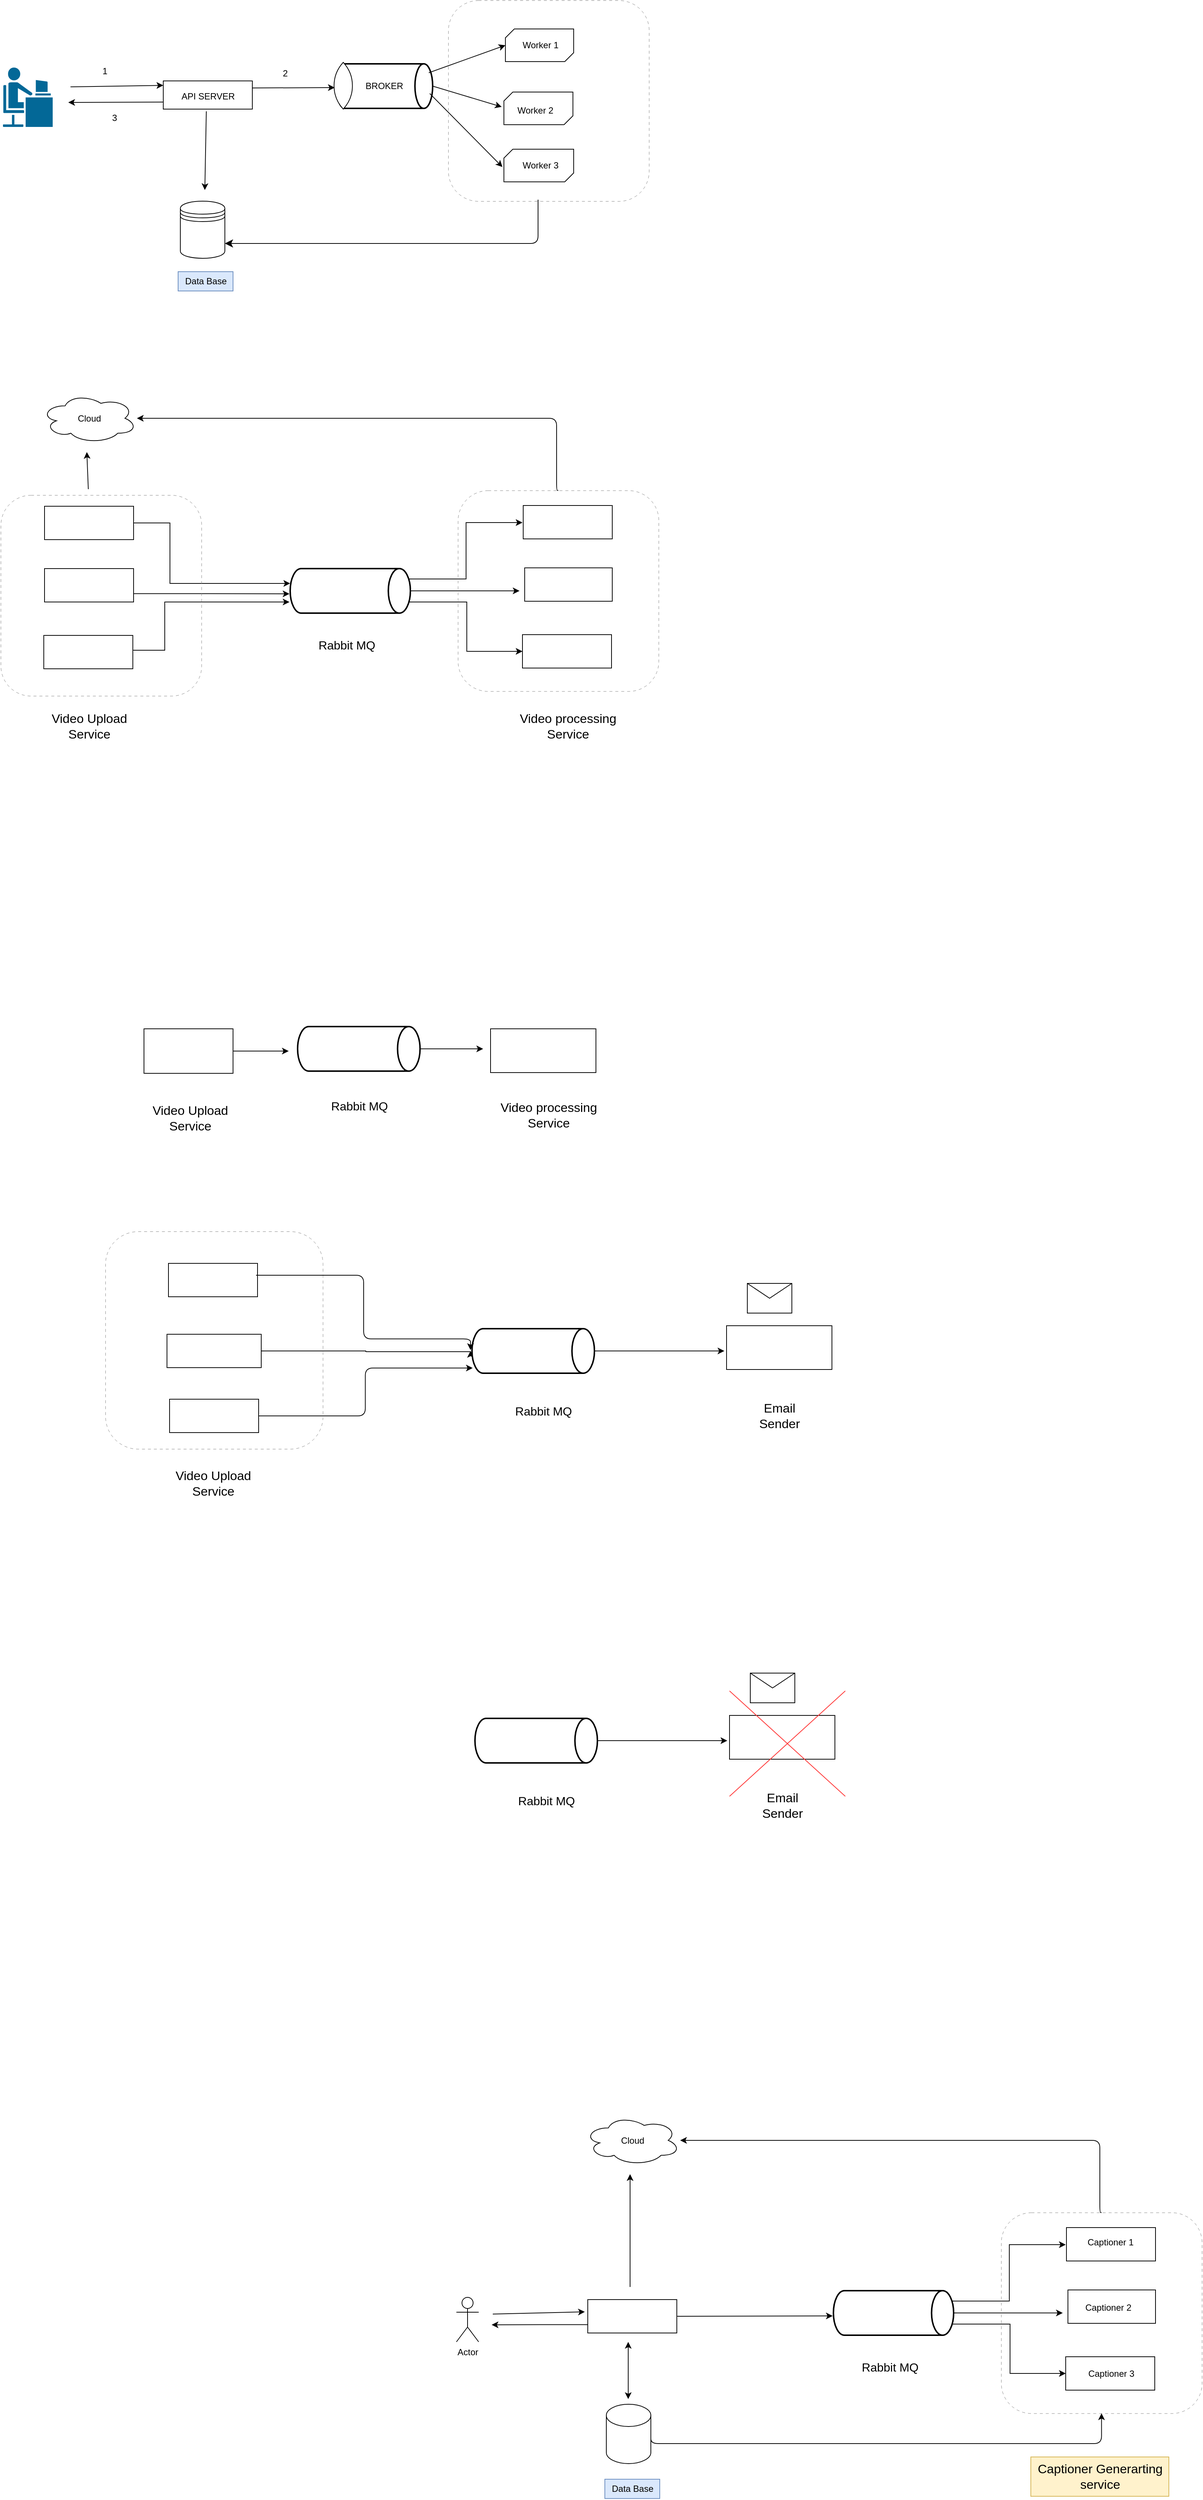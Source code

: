 <mxfile border="50" scale="3" compressed="false" locked="false" version="28.1.1">
  <diagram name="Blank" id="YmL12bMKpDGza6XwsDPr">
    <mxGraphModel dx="1586" dy="394" grid="0" gridSize="10" guides="1" tooltips="1" connect="1" arrows="1" fold="1" page="0" pageScale="1" pageWidth="827" pageHeight="1169" background="none" math="1" shadow="0">
      <root>
        <mxCell id="X5NqExCQtvZxIxQ7pmgY-0" />
        <mxCell id="1" parent="X5NqExCQtvZxIxQ7pmgY-0" />
        <mxCell id="fNnzluJHqWMeSiac2GFV-9" value="" style="rounded=0;whiteSpace=wrap;html=1;" vertex="1" parent="1">
          <mxGeometry x="87" y="654" width="120" height="38" as="geometry" />
        </mxCell>
        <mxCell id="fNnzluJHqWMeSiac2GFV-10" value="API SERVER" style="text;html=1;align=center;verticalAlign=middle;resizable=0;points=[];autosize=1;strokeColor=none;fillColor=none;" vertex="1" parent="1">
          <mxGeometry x="102" y="662" width="90" height="26" as="geometry" />
        </mxCell>
        <mxCell id="fNnzluJHqWMeSiac2GFV-12" value="" style="endArrow=classic;html=1;rounded=0;exitX=0;exitY=0.75;exitDx=0;exitDy=0;" edge="1" parent="1" source="fNnzluJHqWMeSiac2GFV-9">
          <mxGeometry width="50" height="50" relative="1" as="geometry">
            <mxPoint x="372" y="687" as="sourcePoint" />
            <mxPoint x="-41" y="683" as="targetPoint" />
          </mxGeometry>
        </mxCell>
        <mxCell id="fNnzluJHqWMeSiac2GFV-15" value="" style="endArrow=classic;html=1;rounded=0;entryX=0;entryY=0.5;entryDx=0;entryDy=0;" edge="1" parent="1">
          <mxGeometry width="50" height="50" relative="1" as="geometry">
            <mxPoint x="-38" y="662" as="sourcePoint" />
            <mxPoint x="87" y="660" as="targetPoint" />
          </mxGeometry>
        </mxCell>
        <mxCell id="fNnzluJHqWMeSiac2GFV-16" value="1" style="text;html=1;align=center;verticalAlign=middle;resizable=0;points=[];autosize=1;strokeColor=none;fillColor=none;" vertex="1" parent="1">
          <mxGeometry x="-5" y="628" width="25" height="26" as="geometry" />
        </mxCell>
        <mxCell id="fNnzluJHqWMeSiac2GFV-17" value="3" style="text;html=1;align=center;verticalAlign=middle;resizable=0;points=[];autosize=1;strokeColor=none;fillColor=none;" vertex="1" parent="1">
          <mxGeometry x="8" y="691" width="25" height="26" as="geometry" />
        </mxCell>
        <mxCell id="fNnzluJHqWMeSiac2GFV-20" value="" style="shape=mxgraph.cisco.people.androgenous_person;html=1;pointerEvents=1;dashed=0;fillColor=#036897;strokeColor=#ffffff;strokeWidth=2;verticalLabelPosition=bottom;verticalAlign=top;align=center;outlineConnect=0;" vertex="1" parent="1">
          <mxGeometry x="-130" y="635" width="69" height="82" as="geometry" />
        </mxCell>
        <mxCell id="fNnzluJHqWMeSiac2GFV-21" value="BROKER" style="strokeWidth=2;html=1;shape=mxgraph.flowchart.direct_data;whiteSpace=wrap;" vertex="1" parent="1">
          <mxGeometry x="320" y="631" width="130" height="60" as="geometry" />
        </mxCell>
        <mxCell id="fNnzluJHqWMeSiac2GFV-22" value="" style="whiteSpace=wrap;html=1;shape=mxgraph.basic.pointed_oval;fillStyle=solid;" vertex="1" parent="1">
          <mxGeometry x="313" y="629" width="33" height="63" as="geometry" />
        </mxCell>
        <mxCell id="fNnzluJHqWMeSiac2GFV-23" value="" style="endArrow=classic;html=1;rounded=0;exitX=1;exitY=0.25;exitDx=0;exitDy=0;" edge="1" parent="1" source="fNnzluJHqWMeSiac2GFV-9">
          <mxGeometry width="50" height="50" relative="1" as="geometry">
            <mxPoint x="362" y="512" as="sourcePoint" />
            <mxPoint x="318" y="663" as="targetPoint" />
          </mxGeometry>
        </mxCell>
        <mxCell id="fNnzluJHqWMeSiac2GFV-24" value="" style="verticalLabelPosition=bottom;verticalAlign=top;html=1;shape=mxgraph.basic.diag_snip_rect;dx=6;whiteSpace=wrap;" vertex="1" parent="1">
          <mxGeometry x="548" y="584" width="92" height="44" as="geometry" />
        </mxCell>
        <mxCell id="fNnzluJHqWMeSiac2GFV-26" value="" style="verticalLabelPosition=bottom;verticalAlign=top;html=1;shape=mxgraph.basic.diag_snip_rect;dx=6;whiteSpace=wrap;" vertex="1" parent="1">
          <mxGeometry x="546" y="746" width="94" height="44" as="geometry" />
        </mxCell>
        <mxCell id="fNnzluJHqWMeSiac2GFV-27" value="" style="verticalLabelPosition=bottom;verticalAlign=top;html=1;shape=mxgraph.basic.diag_snip_rect;dx=6;whiteSpace=wrap;" vertex="1" parent="1">
          <mxGeometry x="546" y="669" width="93" height="44" as="geometry" />
        </mxCell>
        <mxCell id="fNnzluJHqWMeSiac2GFV-29" value="" style="endArrow=classic;html=1;rounded=0;exitX=0.97;exitY=0.667;exitDx=0;exitDy=0;exitPerimeter=0;" edge="1" parent="1" source="fNnzluJHqWMeSiac2GFV-21">
          <mxGeometry width="50" height="50" relative="1" as="geometry">
            <mxPoint x="362" y="512" as="sourcePoint" />
            <mxPoint x="544" y="770" as="targetPoint" />
          </mxGeometry>
        </mxCell>
        <mxCell id="fNnzluJHqWMeSiac2GFV-30" value="" style="endArrow=classic;html=1;rounded=0;exitX=1;exitY=0.5;exitDx=0;exitDy=0;exitPerimeter=0;" edge="1" parent="1" source="fNnzluJHqWMeSiac2GFV-21">
          <mxGeometry width="50" height="50" relative="1" as="geometry">
            <mxPoint x="384" y="553" as="sourcePoint" />
            <mxPoint x="543" y="689" as="targetPoint" />
          </mxGeometry>
        </mxCell>
        <mxCell id="fNnzluJHqWMeSiac2GFV-31" value="" style="endArrow=classic;html=1;rounded=0;exitX=0.96;exitY=0.2;exitDx=0;exitDy=0;exitPerimeter=0;entryX=0;entryY=0.5;entryDx=0;entryDy=0;entryPerimeter=0;" edge="1" parent="1" source="fNnzluJHqWMeSiac2GFV-21" target="fNnzluJHqWMeSiac2GFV-24">
          <mxGeometry width="50" height="50" relative="1" as="geometry">
            <mxPoint x="384" y="553" as="sourcePoint" />
            <mxPoint x="434" y="503" as="targetPoint" />
          </mxGeometry>
        </mxCell>
        <mxCell id="fNnzluJHqWMeSiac2GFV-33" value="Worker 2" style="text;html=1;align=center;verticalAlign=middle;resizable=0;points=[];autosize=1;strokeColor=none;fillColor=none;" vertex="1" parent="1">
          <mxGeometry x="555" y="681" width="66" height="26" as="geometry" />
        </mxCell>
        <mxCell id="fNnzluJHqWMeSiac2GFV-34" value="Worker 3&lt;div&gt;&lt;br&gt;&lt;/div&gt;" style="text;html=1;align=center;verticalAlign=middle;resizable=0;points=[];autosize=1;strokeColor=none;fillColor=none;" vertex="1" parent="1">
          <mxGeometry x="561.5" y="754" width="66" height="41" as="geometry" />
        </mxCell>
        <mxCell id="fNnzluJHqWMeSiac2GFV-35" value="Worker 1" style="text;html=1;align=center;verticalAlign=middle;resizable=0;points=[];autosize=1;strokeColor=none;fillColor=none;" vertex="1" parent="1">
          <mxGeometry x="561.5" y="593" width="66" height="26" as="geometry" />
        </mxCell>
        <mxCell id="fNnzluJHqWMeSiac2GFV-37" value="2" style="text;html=1;align=center;verticalAlign=middle;resizable=0;points=[];autosize=1;strokeColor=none;fillColor=none;" vertex="1" parent="1">
          <mxGeometry x="238" y="631" width="25" height="26" as="geometry" />
        </mxCell>
        <mxCell id="fNnzluJHqWMeSiac2GFV-38" value="" style="endArrow=classic;html=1;rounded=0;" edge="1" parent="1">
          <mxGeometry width="50" height="50" relative="1" as="geometry">
            <mxPoint x="145" y="695" as="sourcePoint" />
            <mxPoint x="143" y="801" as="targetPoint" />
          </mxGeometry>
        </mxCell>
        <mxCell id="fNnzluJHqWMeSiac2GFV-39" value="" style="shape=datastore;whiteSpace=wrap;html=1;" vertex="1" parent="1">
          <mxGeometry x="110" y="816" width="60" height="77" as="geometry" />
        </mxCell>
        <mxCell id="fNnzluJHqWMeSiac2GFV-42" value="" style="edgeStyle=segmentEdgeStyle;endArrow=classic;html=1;curved=0;rounded=1;endSize=8;startSize=8;" edge="1" parent="1">
          <mxGeometry width="50" height="50" relative="1" as="geometry">
            <mxPoint x="592" y="814" as="sourcePoint" />
            <mxPoint x="170" y="873" as="targetPoint" />
            <Array as="points">
              <mxPoint x="592" y="814" />
              <mxPoint x="592" y="873" />
            </Array>
          </mxGeometry>
        </mxCell>
        <mxCell id="fNnzluJHqWMeSiac2GFV-49" value="Cloud" style="ellipse;shape=cloud;whiteSpace=wrap;html=1;align=center;" vertex="1" parent="1">
          <mxGeometry x="-77.5" y="1075" width="129" height="67" as="geometry" />
        </mxCell>
        <mxCell id="fNnzluJHqWMeSiac2GFV-52" value="" style="rounded=0;whiteSpace=wrap;html=1;" vertex="1" parent="1">
          <mxGeometry x="-73" y="1227" width="120" height="45" as="geometry" />
        </mxCell>
        <mxCell id="fNnzluJHqWMeSiac2GFV-67" style="edgeStyle=orthogonalEdgeStyle;rounded=0;orthogonalLoop=1;jettySize=auto;html=1;exitX=1;exitY=0.75;exitDx=0;exitDy=0;" edge="1" parent="1" source="fNnzluJHqWMeSiac2GFV-53">
          <mxGeometry relative="1" as="geometry">
            <mxPoint x="257" y="1345" as="targetPoint" />
          </mxGeometry>
        </mxCell>
        <mxCell id="fNnzluJHqWMeSiac2GFV-53" value="" style="rounded=0;whiteSpace=wrap;html=1;" vertex="1" parent="1">
          <mxGeometry x="-73" y="1311" width="120" height="45" as="geometry" />
        </mxCell>
        <mxCell id="fNnzluJHqWMeSiac2GFV-54" value="" style="rounded=0;whiteSpace=wrap;html=1;" vertex="1" parent="1">
          <mxGeometry x="-74" y="1401" width="120" height="45" as="geometry" />
        </mxCell>
        <mxCell id="fNnzluJHqWMeSiac2GFV-55" value="" style="endArrow=classic;html=1;rounded=0;" edge="1" parent="1">
          <mxGeometry width="50" height="50" relative="1" as="geometry">
            <mxPoint x="-14" y="1204" as="sourcePoint" />
            <mxPoint x="-16" y="1154" as="targetPoint" />
          </mxGeometry>
        </mxCell>
        <mxCell id="fNnzluJHqWMeSiac2GFV-59" value="&lt;font style=&quot;font-size: 17px;&quot;&gt;Video Upload&lt;/font&gt;&lt;div&gt;&lt;font style=&quot;font-size: 17px;&quot;&gt;Service&lt;/font&gt;&lt;/div&gt;" style="text;html=1;align=center;verticalAlign=middle;resizable=0;points=[];autosize=1;strokeColor=none;fillColor=none;" vertex="1" parent="1">
          <mxGeometry x="-73" y="1497" width="120" height="53" as="geometry" />
        </mxCell>
        <mxCell id="fNnzluJHqWMeSiac2GFV-76" style="edgeStyle=orthogonalEdgeStyle;rounded=0;orthogonalLoop=1;jettySize=auto;html=1;exitX=1;exitY=0.5;exitDx=0;exitDy=0;exitPerimeter=0;entryX=0;entryY=0.5;entryDx=0;entryDy=0;" edge="1" parent="1">
          <mxGeometry relative="1" as="geometry">
            <mxPoint x="419" y="1341.5" as="sourcePoint" />
            <mxPoint x="571" y="1249" as="targetPoint" />
            <Array as="points">
              <mxPoint x="406" y="1342" />
              <mxPoint x="406" y="1325" />
              <mxPoint x="495" y="1325" />
              <mxPoint x="495" y="1249" />
            </Array>
          </mxGeometry>
        </mxCell>
        <mxCell id="fNnzluJHqWMeSiac2GFV-78" style="edgeStyle=orthogonalEdgeStyle;rounded=0;orthogonalLoop=1;jettySize=auto;html=1;exitX=1;exitY=0.5;exitDx=0;exitDy=0;exitPerimeter=0;" edge="1" parent="1" source="fNnzluJHqWMeSiac2GFV-60">
          <mxGeometry relative="1" as="geometry">
            <mxPoint x="567" y="1341" as="targetPoint" />
          </mxGeometry>
        </mxCell>
        <mxCell id="fNnzluJHqWMeSiac2GFV-80" style="edgeStyle=orthogonalEdgeStyle;rounded=0;orthogonalLoop=1;jettySize=auto;html=1;exitX=1;exitY=0.5;exitDx=0;exitDy=0;exitPerimeter=0;entryX=0;entryY=0.5;entryDx=0;entryDy=0;" edge="1" parent="1" source="fNnzluJHqWMeSiac2GFV-60" target="fNnzluJHqWMeSiac2GFV-70">
          <mxGeometry relative="1" as="geometry">
            <Array as="points">
              <mxPoint x="411" y="1341" />
              <mxPoint x="411" y="1356" />
              <mxPoint x="496" y="1356" />
              <mxPoint x="496" y="1423" />
            </Array>
          </mxGeometry>
        </mxCell>
        <mxCell id="fNnzluJHqWMeSiac2GFV-60" value="" style="strokeWidth=2;html=1;shape=mxgraph.flowchart.direct_data;whiteSpace=wrap;" vertex="1" parent="1">
          <mxGeometry x="258" y="1311" width="162" height="60" as="geometry" />
        </mxCell>
        <mxCell id="fNnzluJHqWMeSiac2GFV-65" style="edgeStyle=orthogonalEdgeStyle;rounded=0;orthogonalLoop=1;jettySize=auto;html=1;exitX=1;exitY=0.5;exitDx=0;exitDy=0;entryX=-0.006;entryY=0.75;entryDx=0;entryDy=0;entryPerimeter=0;" edge="1" parent="1" source="fNnzluJHqWMeSiac2GFV-54" target="fNnzluJHqWMeSiac2GFV-60">
          <mxGeometry relative="1" as="geometry">
            <Array as="points">
              <mxPoint x="46" y="1421" />
              <mxPoint x="89" y="1421" />
              <mxPoint x="89" y="1356" />
            </Array>
          </mxGeometry>
        </mxCell>
        <mxCell id="fNnzluJHqWMeSiac2GFV-66" style="edgeStyle=orthogonalEdgeStyle;rounded=0;orthogonalLoop=1;jettySize=auto;html=1;exitX=1;exitY=0.5;exitDx=0;exitDy=0;entryX=0;entryY=0.333;entryDx=0;entryDy=0;entryPerimeter=0;" edge="1" parent="1" source="fNnzluJHqWMeSiac2GFV-52" target="fNnzluJHqWMeSiac2GFV-60">
          <mxGeometry relative="1" as="geometry">
            <Array as="points">
              <mxPoint x="96" y="1250" />
              <mxPoint x="96" y="1331" />
            </Array>
          </mxGeometry>
        </mxCell>
        <mxCell id="fNnzluJHqWMeSiac2GFV-68" value="" style="rounded=0;whiteSpace=wrap;html=1;" vertex="1" parent="1">
          <mxGeometry x="572" y="1226" width="120" height="45" as="geometry" />
        </mxCell>
        <mxCell id="fNnzluJHqWMeSiac2GFV-69" value="" style="rounded=0;whiteSpace=wrap;html=1;" vertex="1" parent="1">
          <mxGeometry x="574" y="1310" width="118" height="45" as="geometry" />
        </mxCell>
        <mxCell id="fNnzluJHqWMeSiac2GFV-70" value="" style="rounded=0;whiteSpace=wrap;html=1;" vertex="1" parent="1">
          <mxGeometry x="571" y="1400" width="120" height="45" as="geometry" />
        </mxCell>
        <mxCell id="fNnzluJHqWMeSiac2GFV-81" value="&lt;font style=&quot;font-size: 17px;&quot;&gt;Video processing&lt;/font&gt;&lt;div&gt;&lt;font style=&quot;font-size: 17px;&quot;&gt;Service&lt;/font&gt;&lt;/div&gt;" style="text;html=1;align=center;verticalAlign=middle;resizable=0;points=[];autosize=1;strokeColor=none;fillColor=none;" vertex="1" parent="1">
          <mxGeometry x="558" y="1497" width="148" height="53" as="geometry" />
        </mxCell>
        <mxCell id="fNnzluJHqWMeSiac2GFV-82" value="" style="whiteSpace=wrap;html=1;aspect=fixed;dashed=1;dashPattern=8 8;strokeWidth=0.5;gradientColor=none;fillColor=none;strokeColor=#828282;rounded=1;" vertex="1" parent="1">
          <mxGeometry x="-132" y="1212" width="270.5" height="270.5" as="geometry" />
        </mxCell>
        <mxCell id="fNnzluJHqWMeSiac2GFV-88" style="rounded=1;orthogonalLoop=1;jettySize=auto;html=1;exitX=0.5;exitY=0;exitDx=0;exitDy=0;edgeStyle=elbowEdgeStyle;curved=0;" edge="1" parent="1" source="fNnzluJHqWMeSiac2GFV-83" target="fNnzluJHqWMeSiac2GFV-49">
          <mxGeometry relative="1" as="geometry">
            <mxPoint x="214" y="1034" as="targetPoint" />
            <Array as="points">
              <mxPoint x="617" y="1184" />
            </Array>
          </mxGeometry>
        </mxCell>
        <mxCell id="fNnzluJHqWMeSiac2GFV-83" value="" style="whiteSpace=wrap;html=1;aspect=fixed;dashed=1;dashPattern=8 8;strokeWidth=0.5;gradientColor=none;fillColor=none;strokeColor=#828282;rounded=1;" vertex="1" parent="1">
          <mxGeometry x="484" y="1205.75" width="270.5" height="270.5" as="geometry" />
        </mxCell>
        <mxCell id="fNnzluJHqWMeSiac2GFV-84" value="" style="whiteSpace=wrap;html=1;aspect=fixed;dashed=1;dashPattern=8 8;strokeWidth=0.5;gradientColor=none;fillColor=none;strokeColor=#828282;glass=0;rounded=1;shadow=0;" vertex="1" parent="1">
          <mxGeometry x="471" y="545.5" width="270.5" height="270.5" as="geometry" />
        </mxCell>
        <mxCell id="fNnzluJHqWMeSiac2GFV-89" value="Rabbit MQ" style="text;html=1;align=center;verticalAlign=middle;resizable=0;points=[];autosize=1;strokeColor=none;fillColor=none;fontSize=16;" vertex="1" parent="1">
          <mxGeometry x="287" y="1398" width="94" height="31" as="geometry" />
        </mxCell>
        <mxCell id="fNnzluJHqWMeSiac2GFV-90" value="" style="rounded=0;whiteSpace=wrap;html=1;" vertex="1" parent="1">
          <mxGeometry x="528" y="1931" width="142" height="59" as="geometry" />
        </mxCell>
        <mxCell id="fNnzluJHqWMeSiac2GFV-94" style="edgeStyle=orthogonalEdgeStyle;rounded=0;orthogonalLoop=1;jettySize=auto;html=1;exitX=1;exitY=0.5;exitDx=0;exitDy=0;" edge="1" parent="1" source="fNnzluJHqWMeSiac2GFV-91">
          <mxGeometry relative="1" as="geometry">
            <mxPoint x="256" y="1961" as="targetPoint" />
          </mxGeometry>
        </mxCell>
        <mxCell id="fNnzluJHqWMeSiac2GFV-91" value="" style="rounded=0;whiteSpace=wrap;html=1;" vertex="1" parent="1">
          <mxGeometry x="61" y="1931" width="120" height="60" as="geometry" />
        </mxCell>
        <mxCell id="fNnzluJHqWMeSiac2GFV-95" style="edgeStyle=orthogonalEdgeStyle;rounded=0;orthogonalLoop=1;jettySize=auto;html=1;exitX=1;exitY=0.5;exitDx=0;exitDy=0;exitPerimeter=0;" edge="1" parent="1" source="fNnzluJHqWMeSiac2GFV-93">
          <mxGeometry relative="1" as="geometry">
            <mxPoint x="518" y="1958" as="targetPoint" />
          </mxGeometry>
        </mxCell>
        <mxCell id="fNnzluJHqWMeSiac2GFV-93" value="" style="strokeWidth=2;html=1;shape=mxgraph.flowchart.direct_data;whiteSpace=wrap;" vertex="1" parent="1">
          <mxGeometry x="268" y="1928" width="165" height="60" as="geometry" />
        </mxCell>
        <mxCell id="fNnzluJHqWMeSiac2GFV-96" value="&lt;font style=&quot;font-size: 17px;&quot;&gt;Video Upload&lt;/font&gt;&lt;div&gt;&lt;font style=&quot;font-size: 17px;&quot;&gt;Service&lt;/font&gt;&lt;/div&gt;" style="text;html=1;align=center;verticalAlign=middle;resizable=0;points=[];autosize=1;strokeColor=none;fillColor=none;" vertex="1" parent="1">
          <mxGeometry x="63" y="2025" width="120" height="53" as="geometry" />
        </mxCell>
        <mxCell id="fNnzluJHqWMeSiac2GFV-97" value="&lt;font style=&quot;font-size: 17px;&quot;&gt;Video processing&lt;/font&gt;&lt;div&gt;&lt;font style=&quot;font-size: 17px;&quot;&gt;Service&lt;/font&gt;&lt;/div&gt;" style="text;html=1;align=center;verticalAlign=middle;resizable=0;points=[];autosize=1;strokeColor=none;fillColor=none;" vertex="1" parent="1">
          <mxGeometry x="532.25" y="2021" width="148" height="53" as="geometry" />
        </mxCell>
        <mxCell id="fNnzluJHqWMeSiac2GFV-99" value="" style="rounded=0;whiteSpace=wrap;html=1;" vertex="1" parent="1">
          <mxGeometry x="94" y="2247" width="120" height="45" as="geometry" />
        </mxCell>
        <mxCell id="fNnzluJHqWMeSiac2GFV-106" style="edgeStyle=orthogonalEdgeStyle;rounded=0;orthogonalLoop=1;jettySize=auto;html=1;exitX=1;exitY=0.5;exitDx=0;exitDy=0;" edge="1" parent="1" source="fNnzluJHqWMeSiac2GFV-100">
          <mxGeometry relative="1" as="geometry">
            <mxPoint x="501" y="2365" as="targetPoint" />
            <Array as="points">
              <mxPoint x="360" y="2365" />
              <mxPoint x="360" y="2366" />
            </Array>
          </mxGeometry>
        </mxCell>
        <mxCell id="fNnzluJHqWMeSiac2GFV-100" value="" style="rounded=0;whiteSpace=wrap;html=1;" vertex="1" parent="1">
          <mxGeometry x="92" y="2342.5" width="127" height="45" as="geometry" />
        </mxCell>
        <mxCell id="fNnzluJHqWMeSiac2GFV-101" value="" style="rounded=0;whiteSpace=wrap;html=1;" vertex="1" parent="1">
          <mxGeometry x="95.5" y="2430" width="120" height="45" as="geometry" />
        </mxCell>
        <mxCell id="fNnzluJHqWMeSiac2GFV-102" value="&lt;font style=&quot;font-size: 17px;&quot;&gt;Video Upload&lt;/font&gt;&lt;div&gt;&lt;font style=&quot;font-size: 17px;&quot;&gt;Service&lt;/font&gt;&lt;/div&gt;" style="text;html=1;align=center;verticalAlign=middle;resizable=0;points=[];autosize=1;strokeColor=none;fillColor=none;" vertex="1" parent="1">
          <mxGeometry x="94" y="2517" width="120" height="53" as="geometry" />
        </mxCell>
        <mxCell id="fNnzluJHqWMeSiac2GFV-103" value="" style="whiteSpace=wrap;html=1;aspect=fixed;dashed=1;dashPattern=8 8;strokeWidth=0.5;gradientColor=none;fillColor=none;strokeColor=#828282;rounded=1;" vertex="1" parent="1">
          <mxGeometry x="9" y="2204" width="293" height="293" as="geometry" />
        </mxCell>
        <mxCell id="fNnzluJHqWMeSiac2GFV-109" style="edgeStyle=orthogonalEdgeStyle;rounded=1;orthogonalLoop=1;jettySize=auto;html=1;exitX=1;exitY=0.5;exitDx=0;exitDy=0;exitPerimeter=0;curved=0;" edge="1" parent="1" source="fNnzluJHqWMeSiac2GFV-104">
          <mxGeometry relative="1" as="geometry">
            <mxPoint x="843" y="2365" as="targetPoint" />
          </mxGeometry>
        </mxCell>
        <mxCell id="fNnzluJHqWMeSiac2GFV-104" value="" style="strokeWidth=2;html=1;shape=mxgraph.flowchart.direct_data;whiteSpace=wrap;" vertex="1" parent="1">
          <mxGeometry x="503" y="2335" width="165" height="60" as="geometry" />
        </mxCell>
        <mxCell id="fNnzluJHqWMeSiac2GFV-105" style="edgeStyle=orthogonalEdgeStyle;rounded=1;orthogonalLoop=1;jettySize=auto;html=1;exitX=1;exitY=0.25;exitDx=0;exitDy=0;entryX=0;entryY=0.4;entryDx=0;entryDy=0;entryPerimeter=0;curved=0;" edge="1" parent="1">
          <mxGeometry relative="1" as="geometry">
            <mxPoint x="212" y="2263" as="sourcePoint" />
            <mxPoint x="501" y="2363.75" as="targetPoint" />
            <Array as="points">
              <mxPoint x="357" y="2262.75" />
              <mxPoint x="357" y="2348.75" />
              <mxPoint x="501" y="2348.75" />
            </Array>
          </mxGeometry>
        </mxCell>
        <mxCell id="fNnzluJHqWMeSiac2GFV-107" style="edgeStyle=orthogonalEdgeStyle;rounded=1;orthogonalLoop=1;jettySize=auto;html=1;exitX=1;exitY=0.5;exitDx=0;exitDy=0;entryX=0.006;entryY=0.883;entryDx=0;entryDy=0;entryPerimeter=0;curved=0;" edge="1" parent="1" source="fNnzluJHqWMeSiac2GFV-101" target="fNnzluJHqWMeSiac2GFV-104">
          <mxGeometry relative="1" as="geometry" />
        </mxCell>
        <mxCell id="fNnzluJHqWMeSiac2GFV-108" value="" style="rounded=0;whiteSpace=wrap;html=1;" vertex="1" parent="1">
          <mxGeometry x="846" y="2331" width="142" height="59" as="geometry" />
        </mxCell>
        <mxCell id="fNnzluJHqWMeSiac2GFV-112" value="" style="shape=message;html=1;html=1;outlineConnect=0;labelPosition=center;verticalLabelPosition=bottom;align=center;verticalAlign=top;" vertex="1" parent="1">
          <mxGeometry x="874" y="2274" width="60" height="40" as="geometry" />
        </mxCell>
        <mxCell id="fNnzluJHqWMeSiac2GFV-113" value="&lt;span style=&quot;font-size: 17px;&quot;&gt;Email&lt;/span&gt;&lt;div&gt;&lt;span style=&quot;font-size: 17px;&quot;&gt;Sender&lt;/span&gt;&lt;/div&gt;" style="text;html=1;align=center;verticalAlign=middle;resizable=0;points=[];autosize=1;strokeColor=none;fillColor=none;" vertex="1" parent="1">
          <mxGeometry x="880.5" y="2426" width="73" height="53" as="geometry" />
        </mxCell>
        <mxCell id="fNnzluJHqWMeSiac2GFV-114" value="Rabbit MQ" style="text;html=1;align=center;verticalAlign=middle;resizable=0;points=[];autosize=1;strokeColor=none;fillColor=none;fontSize=16;" vertex="1" parent="1">
          <mxGeometry x="303.5" y="2019" width="94" height="31" as="geometry" />
        </mxCell>
        <mxCell id="fNnzluJHqWMeSiac2GFV-115" value="Rabbit MQ" style="text;html=1;align=center;verticalAlign=middle;resizable=0;points=[];autosize=1;strokeColor=none;fillColor=none;fontSize=16;" vertex="1" parent="1">
          <mxGeometry x="552" y="2430" width="94" height="31" as="geometry" />
        </mxCell>
        <mxCell id="fNnzluJHqWMeSiac2GFV-122" style="edgeStyle=orthogonalEdgeStyle;rounded=1;orthogonalLoop=1;jettySize=auto;html=1;exitX=1;exitY=0.5;exitDx=0;exitDy=0;exitPerimeter=0;curved=0;" edge="1" parent="1" source="fNnzluJHqWMeSiac2GFV-123">
          <mxGeometry relative="1" as="geometry">
            <mxPoint x="847" y="2890" as="targetPoint" />
          </mxGeometry>
        </mxCell>
        <mxCell id="fNnzluJHqWMeSiac2GFV-123" value="" style="strokeWidth=2;html=1;shape=mxgraph.flowchart.direct_data;whiteSpace=wrap;" vertex="1" parent="1">
          <mxGeometry x="507" y="2860" width="165" height="60" as="geometry" />
        </mxCell>
        <mxCell id="fNnzluJHqWMeSiac2GFV-124" value="" style="rounded=0;whiteSpace=wrap;html=1;gradientColor=none;fillColor=none;" vertex="1" parent="1">
          <mxGeometry x="850" y="2856" width="142" height="59" as="geometry" />
        </mxCell>
        <mxCell id="fNnzluJHqWMeSiac2GFV-125" value="" style="shape=message;html=1;html=1;outlineConnect=0;labelPosition=center;verticalLabelPosition=bottom;align=center;verticalAlign=top;" vertex="1" parent="1">
          <mxGeometry x="878" y="2799" width="60" height="40" as="geometry" />
        </mxCell>
        <mxCell id="fNnzluJHqWMeSiac2GFV-126" value="&lt;span style=&quot;font-size: 17px;&quot;&gt;Email&lt;/span&gt;&lt;div&gt;&lt;span style=&quot;font-size: 17px;&quot;&gt;Sender&lt;/span&gt;&lt;/div&gt;" style="text;html=1;align=center;verticalAlign=middle;resizable=0;points=[];autosize=1;strokeColor=none;fillColor=none;" vertex="1" parent="1">
          <mxGeometry x="884.5" y="2951" width="73" height="53" as="geometry" />
        </mxCell>
        <mxCell id="fNnzluJHqWMeSiac2GFV-127" value="Rabbit MQ" style="text;html=1;align=center;verticalAlign=middle;resizable=0;points=[];autosize=1;strokeColor=none;fillColor=none;fontSize=16;" vertex="1" parent="1">
          <mxGeometry x="556" y="2955" width="94" height="31" as="geometry" />
        </mxCell>
        <mxCell id="fNnzluJHqWMeSiac2GFV-129" value="" style="shape=mxgraph.sysml.x;strokeColor=#FF3333;" vertex="1" parent="1">
          <mxGeometry x="850" y="2823" width="156" height="142" as="geometry" />
        </mxCell>
        <mxCell id="fNnzluJHqWMeSiac2GFV-132" value="Cloud" style="ellipse;shape=cloud;whiteSpace=wrap;html=1;align=center;" vertex="1" parent="1">
          <mxGeometry x="654.5" y="3395" width="129" height="67" as="geometry" />
        </mxCell>
        <mxCell id="fNnzluJHqWMeSiac2GFV-134" style="edgeStyle=orthogonalEdgeStyle;rounded=0;orthogonalLoop=1;jettySize=auto;html=1;exitX=1;exitY=0.5;exitDx=0;exitDy=0;" edge="1" parent="1" source="fNnzluJHqWMeSiac2GFV-135">
          <mxGeometry relative="1" as="geometry">
            <mxPoint x="989" y="3665" as="targetPoint" />
            <mxPoint x="777" y="3645" as="sourcePoint" />
          </mxGeometry>
        </mxCell>
        <mxCell id="fNnzluJHqWMeSiac2GFV-156" style="edgeStyle=orthogonalEdgeStyle;rounded=0;orthogonalLoop=1;jettySize=auto;html=1;exitX=0;exitY=0.75;exitDx=0;exitDy=0;" edge="1" parent="1" source="fNnzluJHqWMeSiac2GFV-135">
          <mxGeometry relative="1" as="geometry">
            <mxPoint x="529.5" y="3677" as="targetPoint" />
          </mxGeometry>
        </mxCell>
        <mxCell id="fNnzluJHqWMeSiac2GFV-135" value="" style="rounded=0;whiteSpace=wrap;html=1;" vertex="1" parent="1">
          <mxGeometry x="659" y="3643" width="120" height="45" as="geometry" />
        </mxCell>
        <mxCell id="fNnzluJHqWMeSiac2GFV-137" value="" style="endArrow=classic;html=1;rounded=0;" edge="1" parent="1">
          <mxGeometry width="50" height="50" relative="1" as="geometry">
            <mxPoint x="716" y="3626" as="sourcePoint" />
            <mxPoint x="716" y="3474" as="targetPoint" />
          </mxGeometry>
        </mxCell>
        <mxCell id="fNnzluJHqWMeSiac2GFV-139" style="edgeStyle=orthogonalEdgeStyle;rounded=0;orthogonalLoop=1;jettySize=auto;html=1;exitX=1;exitY=0.5;exitDx=0;exitDy=0;exitPerimeter=0;entryX=0;entryY=0.5;entryDx=0;entryDy=0;" edge="1" parent="1">
          <mxGeometry relative="1" as="geometry">
            <mxPoint x="1151" y="3661.5" as="sourcePoint" />
            <mxPoint x="1303" y="3569" as="targetPoint" />
            <Array as="points">
              <mxPoint x="1138" y="3662" />
              <mxPoint x="1138" y="3645" />
              <mxPoint x="1227" y="3645" />
              <mxPoint x="1227" y="3569" />
            </Array>
          </mxGeometry>
        </mxCell>
        <mxCell id="fNnzluJHqWMeSiac2GFV-140" style="edgeStyle=orthogonalEdgeStyle;rounded=0;orthogonalLoop=1;jettySize=auto;html=1;exitX=1;exitY=0.5;exitDx=0;exitDy=0;exitPerimeter=0;" edge="1" parent="1" source="fNnzluJHqWMeSiac2GFV-142">
          <mxGeometry relative="1" as="geometry">
            <mxPoint x="1299" y="3661" as="targetPoint" />
          </mxGeometry>
        </mxCell>
        <mxCell id="fNnzluJHqWMeSiac2GFV-141" style="edgeStyle=orthogonalEdgeStyle;rounded=0;orthogonalLoop=1;jettySize=auto;html=1;exitX=1;exitY=0.5;exitDx=0;exitDy=0;exitPerimeter=0;entryX=0;entryY=0.5;entryDx=0;entryDy=0;" edge="1" parent="1" source="fNnzluJHqWMeSiac2GFV-142" target="fNnzluJHqWMeSiac2GFV-147">
          <mxGeometry relative="1" as="geometry">
            <Array as="points">
              <mxPoint x="1143" y="3661" />
              <mxPoint x="1143" y="3676" />
              <mxPoint x="1228" y="3676" />
              <mxPoint x="1228" y="3743" />
            </Array>
          </mxGeometry>
        </mxCell>
        <mxCell id="fNnzluJHqWMeSiac2GFV-142" value="" style="strokeWidth=2;html=1;shape=mxgraph.flowchart.direct_data;whiteSpace=wrap;" vertex="1" parent="1">
          <mxGeometry x="990" y="3631" width="162" height="60" as="geometry" />
        </mxCell>
        <mxCell id="fNnzluJHqWMeSiac2GFV-145" value="" style="rounded=0;whiteSpace=wrap;html=1;" vertex="1" parent="1">
          <mxGeometry x="1304" y="3546" width="120" height="45" as="geometry" />
        </mxCell>
        <mxCell id="fNnzluJHqWMeSiac2GFV-146" value="" style="rounded=0;whiteSpace=wrap;html=1;" vertex="1" parent="1">
          <mxGeometry x="1306" y="3630" width="118" height="45" as="geometry" />
        </mxCell>
        <mxCell id="fNnzluJHqWMeSiac2GFV-147" value="" style="rounded=0;whiteSpace=wrap;html=1;" vertex="1" parent="1">
          <mxGeometry x="1303" y="3720" width="120" height="45" as="geometry" />
        </mxCell>
        <mxCell id="fNnzluJHqWMeSiac2GFV-148" value="&lt;span style=&quot;font-size: 17px;&quot;&gt;Captioner Generarting&lt;/span&gt;&lt;div&gt;&lt;span style=&quot;font-size: 17px;&quot;&gt;service&lt;/span&gt;&lt;/div&gt;" style="text;html=1;align=center;verticalAlign=middle;resizable=0;points=[];autosize=1;strokeColor=#d6b656;fillColor=#fff2cc;" vertex="1" parent="1">
          <mxGeometry x="1256" y="3855" width="186" height="53" as="geometry" />
        </mxCell>
        <mxCell id="fNnzluJHqWMeSiac2GFV-150" style="rounded=1;orthogonalLoop=1;jettySize=auto;html=1;exitX=0.5;exitY=0;exitDx=0;exitDy=0;edgeStyle=elbowEdgeStyle;curved=0;" edge="1" parent="1" source="fNnzluJHqWMeSiac2GFV-151" target="fNnzluJHqWMeSiac2GFV-132">
          <mxGeometry relative="1" as="geometry">
            <mxPoint x="946" y="3354" as="targetPoint" />
            <Array as="points">
              <mxPoint x="1349" y="3504" />
            </Array>
          </mxGeometry>
        </mxCell>
        <mxCell id="fNnzluJHqWMeSiac2GFV-151" value="" style="whiteSpace=wrap;html=1;aspect=fixed;dashed=1;dashPattern=8 8;strokeWidth=0.5;gradientColor=none;fillColor=none;strokeColor=#828282;rounded=1;" vertex="1" parent="1">
          <mxGeometry x="1216" y="3525.75" width="270.5" height="270.5" as="geometry" />
        </mxCell>
        <mxCell id="fNnzluJHqWMeSiac2GFV-152" value="Rabbit MQ" style="text;html=1;align=center;verticalAlign=middle;resizable=0;points=[];autosize=1;strokeColor=none;fillColor=none;fontSize=16;" vertex="1" parent="1">
          <mxGeometry x="1019" y="3718" width="94" height="31" as="geometry" />
        </mxCell>
        <mxCell id="fNnzluJHqWMeSiac2GFV-153" value="Actor" style="shape=umlActor;verticalLabelPosition=bottom;verticalAlign=top;html=1;outlineConnect=0;" vertex="1" parent="1">
          <mxGeometry x="482" y="3640" width="30" height="60" as="geometry" />
        </mxCell>
        <mxCell id="fNnzluJHqWMeSiac2GFV-154" value="" style="endArrow=classic;html=1;rounded=0;" edge="1" parent="1">
          <mxGeometry width="50" height="50" relative="1" as="geometry">
            <mxPoint x="531" y="3662.5" as="sourcePoint" />
            <mxPoint x="655" y="3659.5" as="targetPoint" />
          </mxGeometry>
        </mxCell>
        <mxCell id="fNnzluJHqWMeSiac2GFV-158" style="edgeStyle=orthogonalEdgeStyle;rounded=1;orthogonalLoop=1;jettySize=auto;html=1;exitX=1;exitY=0.5;exitDx=0;exitDy=0;exitPerimeter=0;entryX=0.5;entryY=1;entryDx=0;entryDy=0;curved=0;" edge="1" parent="1" source="fNnzluJHqWMeSiac2GFV-157" target="fNnzluJHqWMeSiac2GFV-151">
          <mxGeometry relative="1" as="geometry">
            <Array as="points">
              <mxPoint x="744" y="3837" />
              <mxPoint x="1351" y="3837" />
            </Array>
          </mxGeometry>
        </mxCell>
        <mxCell id="fNnzluJHqWMeSiac2GFV-157" value="" style="shape=cylinder3;whiteSpace=wrap;html=1;boundedLbl=1;backgroundOutline=1;size=15;" vertex="1" parent="1">
          <mxGeometry x="684" y="3784" width="60" height="80" as="geometry" />
        </mxCell>
        <mxCell id="fNnzluJHqWMeSiac2GFV-159" value="" style="endArrow=classic;startArrow=classic;html=1;rounded=0;" edge="1" parent="1">
          <mxGeometry width="50" height="50" relative="1" as="geometry">
            <mxPoint x="713.5" y="3777" as="sourcePoint" />
            <mxPoint x="713.5" y="3700" as="targetPoint" />
          </mxGeometry>
        </mxCell>
        <mxCell id="fNnzluJHqWMeSiac2GFV-163" value="Captioner 1&lt;div&gt;&lt;br&gt;&lt;/div&gt;" style="text;html=1;align=center;verticalAlign=middle;whiteSpace=wrap;rounded=0;" vertex="1" parent="1">
          <mxGeometry x="1317.5" y="3558" width="91" height="30" as="geometry" />
        </mxCell>
        <mxCell id="fNnzluJHqWMeSiac2GFV-164" value="Captioner 3" style="text;html=1;align=center;verticalAlign=middle;whiteSpace=wrap;rounded=0;" vertex="1" parent="1">
          <mxGeometry x="1318.5" y="3727.5" width="91" height="30" as="geometry" />
        </mxCell>
        <mxCell id="fNnzluJHqWMeSiac2GFV-165" value="Captioner 2&lt;div&gt;&lt;br&gt;&lt;/div&gt;" style="text;html=1;align=center;verticalAlign=middle;whiteSpace=wrap;rounded=0;" vertex="1" parent="1">
          <mxGeometry x="1315" y="3646" width="91" height="30" as="geometry" />
        </mxCell>
        <mxCell id="fNnzluJHqWMeSiac2GFV-166" value="Data Base" style="text;html=1;align=center;verticalAlign=middle;resizable=0;points=[];autosize=1;strokeColor=#6c8ebf;fillColor=#dae8fc;" vertex="1" parent="1">
          <mxGeometry x="682" y="3885" width="74" height="26" as="geometry" />
        </mxCell>
        <mxCell id="fNnzluJHqWMeSiac2GFV-167" value="Data Base" style="text;html=1;align=center;verticalAlign=middle;resizable=0;points=[];autosize=1;strokeColor=#6c8ebf;fillColor=#dae8fc;" vertex="1" parent="1">
          <mxGeometry x="107" y="911" width="74" height="26" as="geometry" />
        </mxCell>
      </root>
    </mxGraphModel>
  </diagram>
</mxfile>
